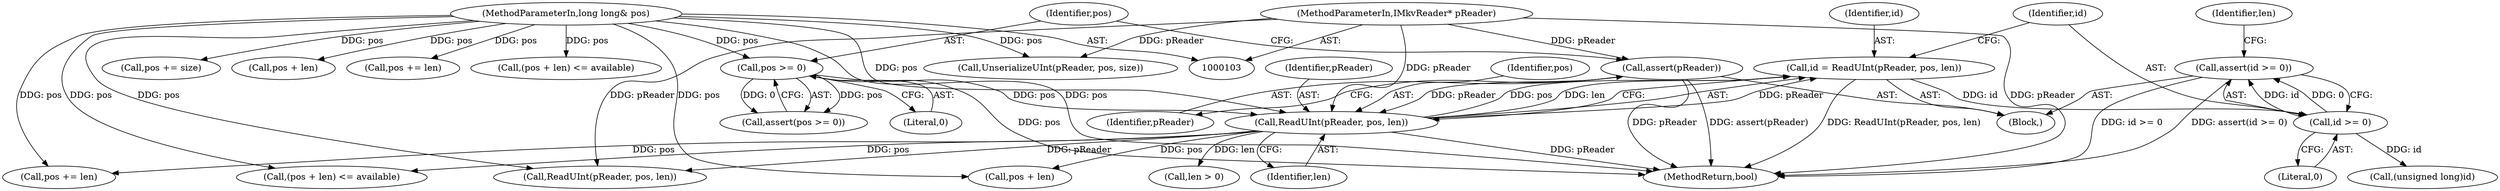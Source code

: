 digraph "1_Android_04839626ed859623901ebd3a5fd483982186b59d_160@API" {
"1000151" [label="(Call,assert(id >= 0))"];
"1000152" [label="(Call,id >= 0)"];
"1000145" [label="(Call,id = ReadUInt(pReader, pos, len))"];
"1000147" [label="(Call,ReadUInt(pReader, pos, len))"];
"1000109" [label="(Call,assert(pReader))"];
"1000104" [label="(MethodParameterIn,IMkvReader* pReader)"];
"1000112" [label="(Call,pos >= 0)"];
"1000105" [label="(MethodParameterIn,long long& pos)"];
"1000165" [label="(Call,pos + len)"];
"1000177" [label="(Call,pos += len)"];
"1000146" [label="(Identifier,id)"];
"1000112" [label="(Call,pos >= 0)"];
"1000164" [label="(Call,(pos + len) <= available)"];
"1000183" [label="(Call,ReadUInt(pReader, pos, len))"];
"1000113" [label="(Identifier,pos)"];
"1000114" [label="(Literal,0)"];
"1000227" [label="(MethodReturn,bool)"];
"1000222" [label="(Call,pos += size)"];
"1000152" [label="(Call,id >= 0)"];
"1000148" [label="(Identifier,pReader)"];
"1000214" [label="(Call,UnserializeUInt(pReader, pos, size))"];
"1000111" [label="(Call,assert(pos >= 0))"];
"1000147" [label="(Call,ReadUInt(pReader, pos, len))"];
"1000108" [label="(Block,)"];
"1000205" [label="(Call,pos + len)"];
"1000154" [label="(Literal,0)"];
"1000209" [label="(Call,pos += len)"];
"1000151" [label="(Call,assert(id >= 0))"];
"1000109" [label="(Call,assert(pReader))"];
"1000110" [label="(Identifier,pReader)"];
"1000171" [label="(Call,(unsigned long)id)"];
"1000150" [label="(Identifier,len)"];
"1000149" [label="(Identifier,pos)"];
"1000153" [label="(Identifier,id)"];
"1000105" [label="(MethodParameterIn,long long& pos)"];
"1000204" [label="(Call,(pos + len) <= available)"];
"1000104" [label="(MethodParameterIn,IMkvReader* pReader)"];
"1000157" [label="(Identifier,len)"];
"1000156" [label="(Call,len > 0)"];
"1000145" [label="(Call,id = ReadUInt(pReader, pos, len))"];
"1000151" -> "1000108"  [label="AST: "];
"1000151" -> "1000152"  [label="CFG: "];
"1000152" -> "1000151"  [label="AST: "];
"1000157" -> "1000151"  [label="CFG: "];
"1000151" -> "1000227"  [label="DDG: assert(id >= 0)"];
"1000151" -> "1000227"  [label="DDG: id >= 0"];
"1000152" -> "1000151"  [label="DDG: id"];
"1000152" -> "1000151"  [label="DDG: 0"];
"1000152" -> "1000154"  [label="CFG: "];
"1000153" -> "1000152"  [label="AST: "];
"1000154" -> "1000152"  [label="AST: "];
"1000145" -> "1000152"  [label="DDG: id"];
"1000152" -> "1000171"  [label="DDG: id"];
"1000145" -> "1000108"  [label="AST: "];
"1000145" -> "1000147"  [label="CFG: "];
"1000146" -> "1000145"  [label="AST: "];
"1000147" -> "1000145"  [label="AST: "];
"1000153" -> "1000145"  [label="CFG: "];
"1000145" -> "1000227"  [label="DDG: ReadUInt(pReader, pos, len)"];
"1000147" -> "1000145"  [label="DDG: pReader"];
"1000147" -> "1000145"  [label="DDG: pos"];
"1000147" -> "1000145"  [label="DDG: len"];
"1000147" -> "1000150"  [label="CFG: "];
"1000148" -> "1000147"  [label="AST: "];
"1000149" -> "1000147"  [label="AST: "];
"1000150" -> "1000147"  [label="AST: "];
"1000147" -> "1000227"  [label="DDG: pReader"];
"1000109" -> "1000147"  [label="DDG: pReader"];
"1000104" -> "1000147"  [label="DDG: pReader"];
"1000112" -> "1000147"  [label="DDG: pos"];
"1000105" -> "1000147"  [label="DDG: pos"];
"1000147" -> "1000156"  [label="DDG: len"];
"1000147" -> "1000164"  [label="DDG: pos"];
"1000147" -> "1000165"  [label="DDG: pos"];
"1000147" -> "1000177"  [label="DDG: pos"];
"1000147" -> "1000183"  [label="DDG: pReader"];
"1000109" -> "1000108"  [label="AST: "];
"1000109" -> "1000110"  [label="CFG: "];
"1000110" -> "1000109"  [label="AST: "];
"1000113" -> "1000109"  [label="CFG: "];
"1000109" -> "1000227"  [label="DDG: pReader"];
"1000109" -> "1000227"  [label="DDG: assert(pReader)"];
"1000104" -> "1000109"  [label="DDG: pReader"];
"1000104" -> "1000103"  [label="AST: "];
"1000104" -> "1000227"  [label="DDG: pReader"];
"1000104" -> "1000183"  [label="DDG: pReader"];
"1000104" -> "1000214"  [label="DDG: pReader"];
"1000112" -> "1000111"  [label="AST: "];
"1000112" -> "1000114"  [label="CFG: "];
"1000113" -> "1000112"  [label="AST: "];
"1000114" -> "1000112"  [label="AST: "];
"1000111" -> "1000112"  [label="CFG: "];
"1000112" -> "1000227"  [label="DDG: pos"];
"1000112" -> "1000111"  [label="DDG: pos"];
"1000112" -> "1000111"  [label="DDG: 0"];
"1000105" -> "1000112"  [label="DDG: pos"];
"1000105" -> "1000103"  [label="AST: "];
"1000105" -> "1000227"  [label="DDG: pos"];
"1000105" -> "1000164"  [label="DDG: pos"];
"1000105" -> "1000165"  [label="DDG: pos"];
"1000105" -> "1000177"  [label="DDG: pos"];
"1000105" -> "1000183"  [label="DDG: pos"];
"1000105" -> "1000204"  [label="DDG: pos"];
"1000105" -> "1000205"  [label="DDG: pos"];
"1000105" -> "1000209"  [label="DDG: pos"];
"1000105" -> "1000214"  [label="DDG: pos"];
"1000105" -> "1000222"  [label="DDG: pos"];
}
